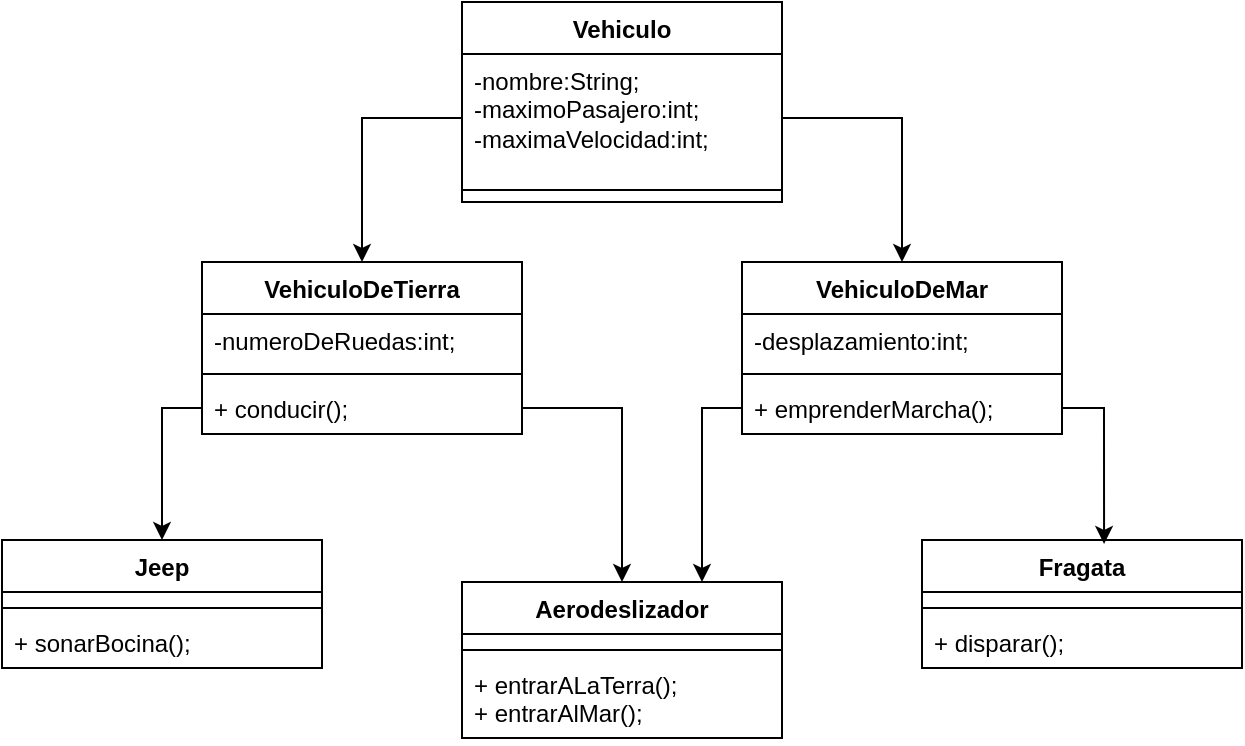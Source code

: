 <mxfile version="22.1.2" type="device">
  <diagram id="C5RBs43oDa-KdzZeNtuy" name="Page-1">
    <mxGraphModel dx="842" dy="531" grid="1" gridSize="10" guides="1" tooltips="1" connect="1" arrows="1" fold="1" page="1" pageScale="1" pageWidth="827" pageHeight="1169" math="0" shadow="0">
      <root>
        <mxCell id="WIyWlLk6GJQsqaUBKTNV-0" />
        <mxCell id="WIyWlLk6GJQsqaUBKTNV-1" parent="WIyWlLk6GJQsqaUBKTNV-0" />
        <mxCell id="Gg5nelJlcjMAn6k2LucJ-0" value="Vehiculo" style="swimlane;fontStyle=1;align=center;verticalAlign=top;childLayout=stackLayout;horizontal=1;startSize=26;horizontalStack=0;resizeParent=1;resizeParentMax=0;resizeLast=0;collapsible=1;marginBottom=0;whiteSpace=wrap;html=1;" vertex="1" parent="WIyWlLk6GJQsqaUBKTNV-1">
          <mxGeometry x="340" y="230" width="160" height="100" as="geometry" />
        </mxCell>
        <mxCell id="Gg5nelJlcjMAn6k2LucJ-1" value="-nombre:String;&lt;br&gt;-maximoPasajero:int;&lt;br&gt;-maximaVelocidad:int;" style="text;strokeColor=none;fillColor=none;align=left;verticalAlign=top;spacingLeft=4;spacingRight=4;overflow=hidden;rotatable=0;points=[[0,0.5],[1,0.5]];portConstraint=eastwest;whiteSpace=wrap;html=1;" vertex="1" parent="Gg5nelJlcjMAn6k2LucJ-0">
          <mxGeometry y="26" width="160" height="64" as="geometry" />
        </mxCell>
        <mxCell id="Gg5nelJlcjMAn6k2LucJ-2" value="" style="line;strokeWidth=1;fillColor=none;align=left;verticalAlign=middle;spacingTop=-1;spacingLeft=3;spacingRight=3;rotatable=0;labelPosition=right;points=[];portConstraint=eastwest;strokeColor=inherit;" vertex="1" parent="Gg5nelJlcjMAn6k2LucJ-0">
          <mxGeometry y="90" width="160" height="8" as="geometry" />
        </mxCell>
        <mxCell id="Gg5nelJlcjMAn6k2LucJ-3" value="+ method(type): type" style="text;strokeColor=none;fillColor=none;align=left;verticalAlign=top;spacingLeft=4;spacingRight=4;overflow=hidden;rotatable=0;points=[[0,0.5],[1,0.5]];portConstraint=eastwest;whiteSpace=wrap;html=1;" vertex="1" parent="Gg5nelJlcjMAn6k2LucJ-0">
          <mxGeometry y="98" width="160" height="2" as="geometry" />
        </mxCell>
        <mxCell id="Gg5nelJlcjMAn6k2LucJ-4" value="VehiculoDeTierra" style="swimlane;fontStyle=1;align=center;verticalAlign=top;childLayout=stackLayout;horizontal=1;startSize=26;horizontalStack=0;resizeParent=1;resizeParentMax=0;resizeLast=0;collapsible=1;marginBottom=0;whiteSpace=wrap;html=1;" vertex="1" parent="WIyWlLk6GJQsqaUBKTNV-1">
          <mxGeometry x="210" y="360" width="160" height="86" as="geometry" />
        </mxCell>
        <mxCell id="Gg5nelJlcjMAn6k2LucJ-5" value="-numeroDeRuedas:int;" style="text;strokeColor=none;fillColor=none;align=left;verticalAlign=top;spacingLeft=4;spacingRight=4;overflow=hidden;rotatable=0;points=[[0,0.5],[1,0.5]];portConstraint=eastwest;whiteSpace=wrap;html=1;" vertex="1" parent="Gg5nelJlcjMAn6k2LucJ-4">
          <mxGeometry y="26" width="160" height="26" as="geometry" />
        </mxCell>
        <mxCell id="Gg5nelJlcjMAn6k2LucJ-6" value="" style="line;strokeWidth=1;fillColor=none;align=left;verticalAlign=middle;spacingTop=-1;spacingLeft=3;spacingRight=3;rotatable=0;labelPosition=right;points=[];portConstraint=eastwest;strokeColor=inherit;" vertex="1" parent="Gg5nelJlcjMAn6k2LucJ-4">
          <mxGeometry y="52" width="160" height="8" as="geometry" />
        </mxCell>
        <mxCell id="Gg5nelJlcjMAn6k2LucJ-7" value="+ conducir();" style="text;strokeColor=none;fillColor=none;align=left;verticalAlign=top;spacingLeft=4;spacingRight=4;overflow=hidden;rotatable=0;points=[[0,0.5],[1,0.5]];portConstraint=eastwest;whiteSpace=wrap;html=1;" vertex="1" parent="Gg5nelJlcjMAn6k2LucJ-4">
          <mxGeometry y="60" width="160" height="26" as="geometry" />
        </mxCell>
        <mxCell id="Gg5nelJlcjMAn6k2LucJ-8" value="VehiculoDeMar" style="swimlane;fontStyle=1;align=center;verticalAlign=top;childLayout=stackLayout;horizontal=1;startSize=26;horizontalStack=0;resizeParent=1;resizeParentMax=0;resizeLast=0;collapsible=1;marginBottom=0;whiteSpace=wrap;html=1;" vertex="1" parent="WIyWlLk6GJQsqaUBKTNV-1">
          <mxGeometry x="480" y="360" width="160" height="86" as="geometry" />
        </mxCell>
        <mxCell id="Gg5nelJlcjMAn6k2LucJ-9" value="-desplazamiento:int;" style="text;strokeColor=none;fillColor=none;align=left;verticalAlign=top;spacingLeft=4;spacingRight=4;overflow=hidden;rotatable=0;points=[[0,0.5],[1,0.5]];portConstraint=eastwest;whiteSpace=wrap;html=1;" vertex="1" parent="Gg5nelJlcjMAn6k2LucJ-8">
          <mxGeometry y="26" width="160" height="26" as="geometry" />
        </mxCell>
        <mxCell id="Gg5nelJlcjMAn6k2LucJ-10" value="" style="line;strokeWidth=1;fillColor=none;align=left;verticalAlign=middle;spacingTop=-1;spacingLeft=3;spacingRight=3;rotatable=0;labelPosition=right;points=[];portConstraint=eastwest;strokeColor=inherit;" vertex="1" parent="Gg5nelJlcjMAn6k2LucJ-8">
          <mxGeometry y="52" width="160" height="8" as="geometry" />
        </mxCell>
        <mxCell id="Gg5nelJlcjMAn6k2LucJ-11" value="+ emprenderMarcha();" style="text;strokeColor=none;fillColor=none;align=left;verticalAlign=top;spacingLeft=4;spacingRight=4;overflow=hidden;rotatable=0;points=[[0,0.5],[1,0.5]];portConstraint=eastwest;whiteSpace=wrap;html=1;" vertex="1" parent="Gg5nelJlcjMAn6k2LucJ-8">
          <mxGeometry y="60" width="160" height="26" as="geometry" />
        </mxCell>
        <mxCell id="Gg5nelJlcjMAn6k2LucJ-12" value="Jeep" style="swimlane;fontStyle=1;align=center;verticalAlign=top;childLayout=stackLayout;horizontal=1;startSize=26;horizontalStack=0;resizeParent=1;resizeParentMax=0;resizeLast=0;collapsible=1;marginBottom=0;whiteSpace=wrap;html=1;" vertex="1" parent="WIyWlLk6GJQsqaUBKTNV-1">
          <mxGeometry x="110" y="499" width="160" height="64" as="geometry" />
        </mxCell>
        <mxCell id="Gg5nelJlcjMAn6k2LucJ-13" value="+ field: type" style="text;strokeColor=none;fillColor=none;align=left;verticalAlign=top;spacingLeft=4;spacingRight=4;overflow=hidden;rotatable=0;points=[[0,0.5],[1,0.5]];portConstraint=eastwest;whiteSpace=wrap;html=1;" vertex="1" parent="Gg5nelJlcjMAn6k2LucJ-12">
          <mxGeometry y="26" width="160" height="4" as="geometry" />
        </mxCell>
        <mxCell id="Gg5nelJlcjMAn6k2LucJ-14" value="" style="line;strokeWidth=1;fillColor=none;align=left;verticalAlign=middle;spacingTop=-1;spacingLeft=3;spacingRight=3;rotatable=0;labelPosition=right;points=[];portConstraint=eastwest;strokeColor=inherit;" vertex="1" parent="Gg5nelJlcjMAn6k2LucJ-12">
          <mxGeometry y="30" width="160" height="8" as="geometry" />
        </mxCell>
        <mxCell id="Gg5nelJlcjMAn6k2LucJ-15" value="+ sonarBocina();" style="text;strokeColor=none;fillColor=none;align=left;verticalAlign=top;spacingLeft=4;spacingRight=4;overflow=hidden;rotatable=0;points=[[0,0.5],[1,0.5]];portConstraint=eastwest;whiteSpace=wrap;html=1;" vertex="1" parent="Gg5nelJlcjMAn6k2LucJ-12">
          <mxGeometry y="38" width="160" height="26" as="geometry" />
        </mxCell>
        <mxCell id="Gg5nelJlcjMAn6k2LucJ-16" value="Aerodeslizador" style="swimlane;fontStyle=1;align=center;verticalAlign=top;childLayout=stackLayout;horizontal=1;startSize=26;horizontalStack=0;resizeParent=1;resizeParentMax=0;resizeLast=0;collapsible=1;marginBottom=0;whiteSpace=wrap;html=1;" vertex="1" parent="WIyWlLk6GJQsqaUBKTNV-1">
          <mxGeometry x="340" y="520" width="160" height="78" as="geometry" />
        </mxCell>
        <mxCell id="Gg5nelJlcjMAn6k2LucJ-17" value="+ field: type" style="text;strokeColor=none;fillColor=none;align=left;verticalAlign=top;spacingLeft=4;spacingRight=4;overflow=hidden;rotatable=0;points=[[0,0.5],[1,0.5]];portConstraint=eastwest;whiteSpace=wrap;html=1;" vertex="1" parent="Gg5nelJlcjMAn6k2LucJ-16">
          <mxGeometry y="26" width="160" height="4" as="geometry" />
        </mxCell>
        <mxCell id="Gg5nelJlcjMAn6k2LucJ-18" value="" style="line;strokeWidth=1;fillColor=none;align=left;verticalAlign=middle;spacingTop=-1;spacingLeft=3;spacingRight=3;rotatable=0;labelPosition=right;points=[];portConstraint=eastwest;strokeColor=inherit;" vertex="1" parent="Gg5nelJlcjMAn6k2LucJ-16">
          <mxGeometry y="30" width="160" height="8" as="geometry" />
        </mxCell>
        <mxCell id="Gg5nelJlcjMAn6k2LucJ-19" value="+ entrarALaTerra();&lt;br&gt;+ entrarAlMar();" style="text;strokeColor=none;fillColor=none;align=left;verticalAlign=top;spacingLeft=4;spacingRight=4;overflow=hidden;rotatable=0;points=[[0,0.5],[1,0.5]];portConstraint=eastwest;whiteSpace=wrap;html=1;" vertex="1" parent="Gg5nelJlcjMAn6k2LucJ-16">
          <mxGeometry y="38" width="160" height="40" as="geometry" />
        </mxCell>
        <mxCell id="Gg5nelJlcjMAn6k2LucJ-20" value="Fragata" style="swimlane;fontStyle=1;align=center;verticalAlign=top;childLayout=stackLayout;horizontal=1;startSize=26;horizontalStack=0;resizeParent=1;resizeParentMax=0;resizeLast=0;collapsible=1;marginBottom=0;whiteSpace=wrap;html=1;" vertex="1" parent="WIyWlLk6GJQsqaUBKTNV-1">
          <mxGeometry x="570" y="499" width="160" height="64" as="geometry" />
        </mxCell>
        <mxCell id="Gg5nelJlcjMAn6k2LucJ-21" value="+ field: type" style="text;strokeColor=none;fillColor=none;align=left;verticalAlign=top;spacingLeft=4;spacingRight=4;overflow=hidden;rotatable=0;points=[[0,0.5],[1,0.5]];portConstraint=eastwest;whiteSpace=wrap;html=1;" vertex="1" parent="Gg5nelJlcjMAn6k2LucJ-20">
          <mxGeometry y="26" width="160" height="4" as="geometry" />
        </mxCell>
        <mxCell id="Gg5nelJlcjMAn6k2LucJ-22" value="" style="line;strokeWidth=1;fillColor=none;align=left;verticalAlign=middle;spacingTop=-1;spacingLeft=3;spacingRight=3;rotatable=0;labelPosition=right;points=[];portConstraint=eastwest;strokeColor=inherit;" vertex="1" parent="Gg5nelJlcjMAn6k2LucJ-20">
          <mxGeometry y="30" width="160" height="8" as="geometry" />
        </mxCell>
        <mxCell id="Gg5nelJlcjMAn6k2LucJ-23" value="+ disparar();" style="text;strokeColor=none;fillColor=none;align=left;verticalAlign=top;spacingLeft=4;spacingRight=4;overflow=hidden;rotatable=0;points=[[0,0.5],[1,0.5]];portConstraint=eastwest;whiteSpace=wrap;html=1;" vertex="1" parent="Gg5nelJlcjMAn6k2LucJ-20">
          <mxGeometry y="38" width="160" height="26" as="geometry" />
        </mxCell>
        <mxCell id="Gg5nelJlcjMAn6k2LucJ-24" style="edgeStyle=orthogonalEdgeStyle;rounded=0;orthogonalLoop=1;jettySize=auto;html=1;entryX=0.5;entryY=0;entryDx=0;entryDy=0;" edge="1" parent="WIyWlLk6GJQsqaUBKTNV-1" source="Gg5nelJlcjMAn6k2LucJ-1" target="Gg5nelJlcjMAn6k2LucJ-8">
          <mxGeometry relative="1" as="geometry" />
        </mxCell>
        <mxCell id="Gg5nelJlcjMAn6k2LucJ-25" style="edgeStyle=orthogonalEdgeStyle;rounded=0;orthogonalLoop=1;jettySize=auto;html=1;exitX=0;exitY=0.5;exitDx=0;exitDy=0;entryX=0.5;entryY=0;entryDx=0;entryDy=0;" edge="1" parent="WIyWlLk6GJQsqaUBKTNV-1" source="Gg5nelJlcjMAn6k2LucJ-1" target="Gg5nelJlcjMAn6k2LucJ-4">
          <mxGeometry relative="1" as="geometry" />
        </mxCell>
        <mxCell id="Gg5nelJlcjMAn6k2LucJ-26" style="edgeStyle=orthogonalEdgeStyle;rounded=0;orthogonalLoop=1;jettySize=auto;html=1;" edge="1" parent="WIyWlLk6GJQsqaUBKTNV-1" source="Gg5nelJlcjMAn6k2LucJ-7" target="Gg5nelJlcjMAn6k2LucJ-12">
          <mxGeometry relative="1" as="geometry" />
        </mxCell>
        <mxCell id="Gg5nelJlcjMAn6k2LucJ-27" style="edgeStyle=orthogonalEdgeStyle;rounded=0;orthogonalLoop=1;jettySize=auto;html=1;" edge="1" parent="WIyWlLk6GJQsqaUBKTNV-1" source="Gg5nelJlcjMAn6k2LucJ-7" target="Gg5nelJlcjMAn6k2LucJ-16">
          <mxGeometry relative="1" as="geometry" />
        </mxCell>
        <mxCell id="Gg5nelJlcjMAn6k2LucJ-28" style="edgeStyle=orthogonalEdgeStyle;rounded=0;orthogonalLoop=1;jettySize=auto;html=1;entryX=0.75;entryY=0;entryDx=0;entryDy=0;" edge="1" parent="WIyWlLk6GJQsqaUBKTNV-1" source="Gg5nelJlcjMAn6k2LucJ-11" target="Gg5nelJlcjMAn6k2LucJ-16">
          <mxGeometry relative="1" as="geometry" />
        </mxCell>
        <mxCell id="Gg5nelJlcjMAn6k2LucJ-29" style="edgeStyle=orthogonalEdgeStyle;rounded=0;orthogonalLoop=1;jettySize=auto;html=1;entryX=0.569;entryY=0.031;entryDx=0;entryDy=0;entryPerimeter=0;" edge="1" parent="WIyWlLk6GJQsqaUBKTNV-1" source="Gg5nelJlcjMAn6k2LucJ-11" target="Gg5nelJlcjMAn6k2LucJ-20">
          <mxGeometry relative="1" as="geometry" />
        </mxCell>
      </root>
    </mxGraphModel>
  </diagram>
</mxfile>
